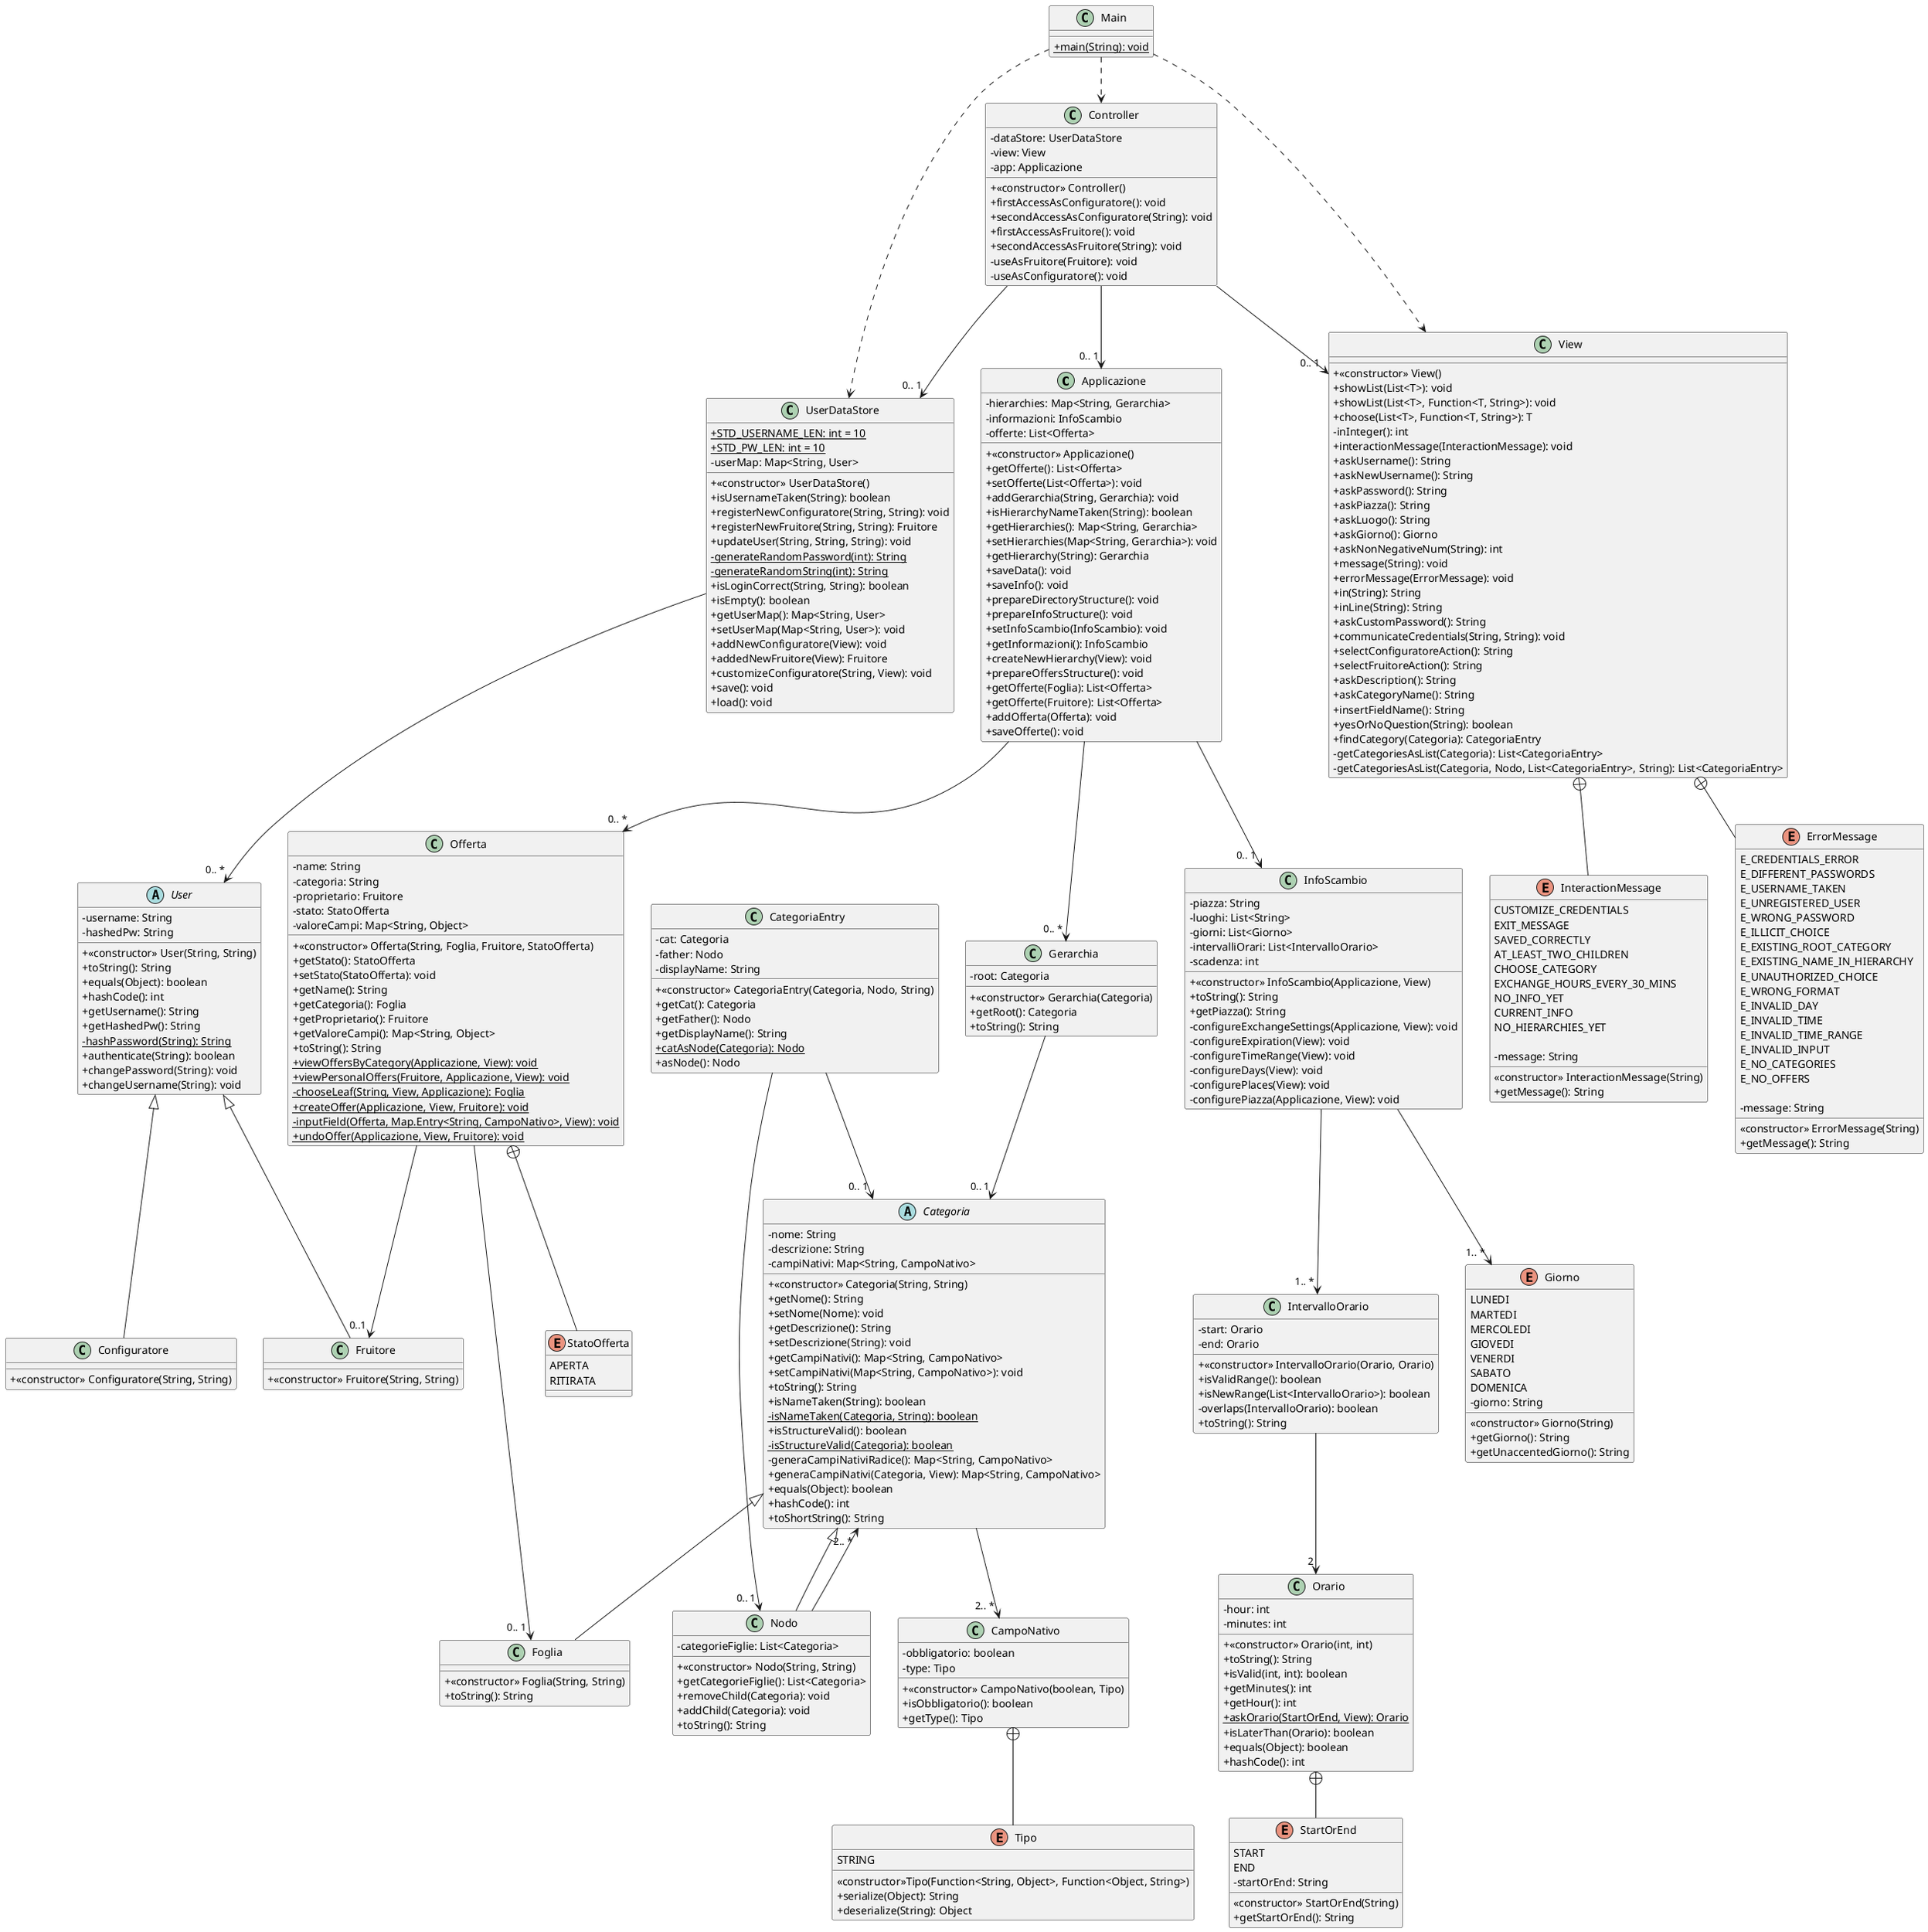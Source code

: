 @startuml
skinparam ClassAttributeIconSize 0

class Applicazione{
- hierarchies: Map<String, Gerarchia>
- informazioni: InfoScambio
- offerte: List<Offerta>
+ <<constructor>> Applicazione()
+ getOfferte(): List<Offerta>
+ setOfferte(List<Offerta>): void
+ addGerarchia(String, Gerarchia): void
+ isHierarchyNameTaken(String): boolean
+ getHierarchies(): Map<String, Gerarchia>
+ setHierarchies(Map<String, Gerarchia>): void
+ getHierarchy(String): Gerarchia
+ saveData(): void
+ saveInfo(): void
+ prepareDirectoryStructure(): void
+ prepareInfoStructure(): void
+ setInfoScambio(InfoScambio): void
+ getInformazioni(): InfoScambio
+ createNewHierarchy(View): void
+ prepareOffersStructure(): void
+ getOfferte(Foglia): List<Offerta>
+ getOfferte(Fruitore): List<Offerta>
+ addOfferta(Offerta): void
+ saveOfferte(): void
}

class CampoNativo{
- obbligatorio: boolean
- type: Tipo
+ <<constructor>> CampoNativo(boolean, Tipo)
+ isObbligatorio(): boolean
+ getType(): Tipo
}

enum Tipo{
STRING
<<constructor>>Tipo(Function<String, Object>, Function<Object, String>)
+ serialize(Object): String
+ deserialize(String): Object
}

abstract class User{
- username: String
- hashedPw: String
+ <<constructor>> User(String, String)
+ toString(): String
+ equals(Object): boolean
+ hashCode(): int
+ getUsername(): String
+ getHashedPw(): String
- {static}hashPassword(String): String
+ authenticate(String): boolean
+ changePassword(String): void
+ changeUsername(String): void
}

class Configuratore{
+ <<constructor>> Configuratore(String, String)
}

class Fruitore{
+ <<constructor>> Fruitore(String, String)
}

class Gerarchia{
- root: Categoria
+ <<constructor>> Gerarchia(Categoria)
+ getRoot(): Categoria
+ toString(): String
}

enum Giorno{
LUNEDI
MARTEDI
MERCOLEDI
GIOVEDI
VENERDI
SABATO
DOMENICA
- giorno: String
<<constructor>> Giorno(String)
+ getGiorno(): String
+ getUnaccentedGiorno(): String
}

class InfoScambio{
- piazza: String
- luoghi: List<String>
- giorni: List<Giorno>
- intervalliOrari: List<IntervalloOrario>
- scadenza: int
+ <<constructor>> InfoScambio(Applicazione, View)
+ toString(): String
+ getPiazza(): String
- configureExchangeSettings(Applicazione, View): void
- configureExpiration(View): void
- configureTimeRange(View): void
- configureDays(View): void
- configurePlaces(View): void
- configurePiazza(Applicazione, View): void
}

class IntervalloOrario{
- start: Orario
- end: Orario
+ <<constructor>> IntervalloOrario(Orario, Orario)
+ isValidRange(): boolean
+ isNewRange(List<IntervalloOrario>): boolean
- overlaps(IntervalloOrario): boolean
+ toString(): String
}

abstract class Categoria{
- nome: String
- descrizione: String
- campiNativi: Map<String, CampoNativo>
+ <<constructor>> Categoria(String, String)
+ getNome(): String
+ setNome(Nome): void
+ getDescrizione(): String
+ setDescrizione(String): void
+ getCampiNativi(): Map<String, CampoNativo>
+ setCampiNativi(Map<String, CampoNativo>): void
+ toString(): String
+ isNameTaken(String): boolean
- {static}isNameTaken(Categoria, String): boolean
+ isStructureValid(): boolean
- {static}isStructureValid(Categoria): boolean
- generaCampiNativiRadice(): Map<String, CampoNativo>
+ generaCampiNativi(Categoria, View): Map<String, CampoNativo>
+ equals(Object): boolean
+ hashCode(): int
+ toShortString(): String
}

class CategoriaEntry{
- cat: Categoria
- father: Nodo
- displayName: String
+ <<constructor>> CategoriaEntry(Categoria, Nodo, String)
+ getCat(): Categoria
+ getFather(): Nodo
+ getDisplayName(): String
+ {static}catAsNode(Categoria): Nodo
+ asNode(): Nodo
}

class Foglia{
+ <<constructor>> Foglia(String, String)
+ toString(): String
}

class Nodo{
- categorieFiglie: List<Categoria>
+ <<constructor>> Nodo(String, String)
+ getCategorieFiglie(): List<Categoria>
+ removeChild(Categoria): void
+ addChild(Categoria): void
+ toString(): String
}

class Orario{
- hour: int
- minutes: int
+ <<constructor>> Orario(int, int)
+ toString(): String
+ isValid(int, int): boolean
+ getMinutes(): int
+ getHour(): int
+ {static}askOrario(StartOrEnd, View): Orario
+ isLaterThan(Orario): boolean
+ equals(Object): boolean
+ hashCode(): int
}

enum StartOrEnd{
START
END
- startOrEnd: String
<<constructor>> StartOrEnd(String)
+ getStartOrEnd(): String
}

class Offerta{
- name: String
- categoria: String
- proprietario: Fruitore
- stato: StatoOfferta
- valoreCampi: Map<String, Object>
+ <<constructor>> Offerta(String, Foglia, Fruitore, StatoOfferta)
+ getStato(): StatoOfferta
+ setStato(StatoOfferta): void
+ getName(): String
+ getCategoria(): Foglia
+ getProprietario(): Fruitore
+ getValoreCampi(): Map<String, Object>
+ toString(): String
+ {static}viewOffersByCategory(Applicazione, View): void
+ {static}viewPersonalOffers(Fruitore, Applicazione, View): void
- {static}chooseLeaf(String, View, Applicazione): Foglia
+ {static}createOffer(Applicazione, View, Fruitore): void
- {static}inputField(Offerta, Map.Entry<String, CampoNativo>, View): void
+ {static}undoOffer(Applicazione, View, Fruitore): void
}

enum StatoOfferta{
APERTA
RITIRATA
}

class View{
+ <<constructor>> View()
+ showList(List<T>): void
+ showList(List<T>, Function<T, String>): void
+ choose(List<T>, Function<T, String>): T
- inInteger(): int
+ interactionMessage(InteractionMessage): void
+ askUsername(): String
+ askNewUsername(): String
+ askPassword(): String
+ askPiazza(): String
+ askLuogo(): String
+ askGiorno(): Giorno
+ askNonNegativeNum(String): int
+ message(String): void
+ errorMessage(ErrorMessage): void
+ in(String): String
+ inLine(String): String
+ askCustomPassword(): String
+ communicateCredentials(String, String): void
+ selectConfiguratoreAction(): String
+ selectFruitoreAction(): String
+ askDescription(): String
+ askCategoryName(): String
+ insertFieldName(): String
+ yesOrNoQuestion(String): boolean
+ findCategory(Categoria): CategoriaEntry
- getCategoriesAsList(Categoria): List<CategoriaEntry>
- getCategoriesAsList(Categoria, Nodo, List<CategoriaEntry>, String): List<CategoriaEntry>
}

enum ErrorMessage{
E_CREDENTIALS_ERROR
E_DIFFERENT_PASSWORDS
E_USERNAME_TAKEN
E_UNREGISTERED_USER
E_WRONG_PASSWORD
E_ILLICIT_CHOICE
E_EXISTING_ROOT_CATEGORY
E_EXISTING_NAME_IN_HIERARCHY
E_UNAUTHORIZED_CHOICE
E_WRONG_FORMAT
E_INVALID_DAY
E_INVALID_TIME
E_INVALID_TIME_RANGE
E_INVALID_INPUT
E_NO_CATEGORIES
E_NO_OFFERS

- message: String
<<constructor>> ErrorMessage(String)
+ getMessage(): String
}

enum InteractionMessage{
CUSTOMIZE_CREDENTIALS
EXIT_MESSAGE
SAVED_CORRECTLY
AT_LEAST_TWO_CHILDREN
CHOOSE_CATEGORY
EXCHANGE_HOURS_EVERY_30_MINS
NO_INFO_YET
CURRENT_INFO
NO_HIERARCHIES_YET

- message: String
<<constructor>> InteractionMessage(String)
+ getMessage(): String
}

class UserDataStore{
+ {static}STD_USERNAME_LEN: int = 10
+ {static}STD_PW_LEN: int = 10
- userMap: Map<String, User>
+ <<constructor>> UserDataStore()
+ isUsernameTaken(String): boolean
+ registerNewConfiguratore(String, String): void
+ registerNewFruitore(String, String): Fruitore
+ updateUser(String, String, String): void
- {static}generateRandomPassword(int): String
- {static}generateRandomString(int): String
+ isLoginCorrect(String, String): boolean
+ isEmpty(): boolean
+ getUserMap(): Map<String, User>
+ setUserMap(Map<String, User>): void
+ addNewConfiguratore(View): void
+ addedNewFruitore(View): Fruitore
+ customizeConfiguratore(String, View): void
+ save(): void
+ load(): void
}

class Controller{
- dataStore: UserDataStore
- view: View
- app: Applicazione
+ <<constructor>> Controller()
+ firstAccessAsConfiguratore(): void
+ secondAccessAsConfiguratore(String): void
+ firstAccessAsFruitore(): void
+ secondAccessAsFruitore(String): void
- useAsFruitore(Fruitore): void
- useAsConfiguratore(): void
}

class Main{
+ {static}main(String): void
}

CampoNativo +-- Tipo
View +-- InteractionMessage
View +-- ErrorMessage
Orario +-- StartOrEnd
Offerta +-- StatoOfferta
Main ..> View
Main ..> Controller
Main ..> UserDataStore
Offerta --> "0..1 "Fruitore
Applicazione --> "0.. * " Offerta
UserDataStore --> "0.. * "  User
Controller --> "0.. 1 " UserDataStore
Controller --> "0.. 1 " View
Controller --> "0.. 1 " Applicazione
Offerta --> "0.. 1 " Foglia
CategoriaEntry --> "0.. 1 " Categoria
CategoriaEntry --> "0.. 1 " Nodo
Categoria --> "2.. * " CampoNativo
Gerarchia --> "0.. 1 " Categoria
Applicazione --> "0.. * " Gerarchia
IntervalloOrario --> "2 " Orario
Nodo --> "2.. * " Categoria
InfoScambio --> "1.. * " Giorno
Applicazione --> "0.. 1 " InfoScambio
InfoScambio --> "1.. * " IntervalloOrario
Categoria <|-- Nodo
Categoria <|-- Foglia
User <|-- Configuratore
User <|-- Fruitore

@enduml
